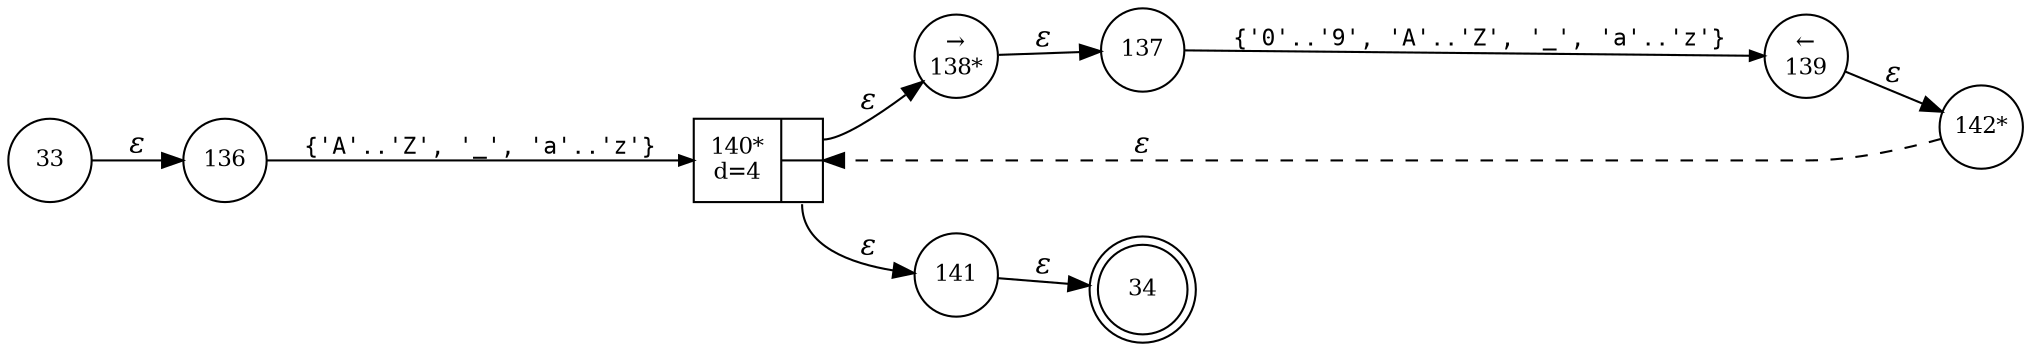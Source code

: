 digraph ATN {
rankdir=LR;
s34[fontsize=11, label="34", shape=doublecircle, fixedsize=true, width=.6];
s33[fontsize=11,label="33", shape=circle, fixedsize=true, width=.55, peripheries=1];
s136[fontsize=11,label="136", shape=circle, fixedsize=true, width=.55, peripheries=1];
s137[fontsize=11,label="137", shape=circle, fixedsize=true, width=.55, peripheries=1];
s138[fontsize=11,label="&rarr;\n138*", shape=circle, fixedsize=true, width=.55, peripheries=1];
s139[fontsize=11,label="&larr;\n139", shape=circle, fixedsize=true, width=.55, peripheries=1];
s140[fontsize=11,label="{140*\nd=4|{<p0>|<p1>}}", shape=record, fixedsize=false, peripheries=1];
s141[fontsize=11,label="141", shape=circle, fixedsize=true, width=.55, peripheries=1];
s142[fontsize=11,label="142*", shape=circle, fixedsize=true, width=.55, peripheries=1];
s33 -> s136 [fontname="Times-Italic", label="&epsilon;"];
s136 -> s140 [fontsize=11, fontname="Courier", arrowsize=.7, label = "{'A'..'Z', '_', 'a'..'z'}", arrowhead = normal];
s140:p0 -> s138 [fontname="Times-Italic", label="&epsilon;"];
s140:p1 -> s141 [fontname="Times-Italic", label="&epsilon;"];
s138 -> s137 [fontname="Times-Italic", label="&epsilon;"];
s141 -> s34 [fontname="Times-Italic", label="&epsilon;"];
s137 -> s139 [fontsize=11, fontname="Courier", arrowsize=.7, label = "{'0'..'9', 'A'..'Z', '_', 'a'..'z'}", arrowhead = normal];
s139 -> s142 [fontname="Times-Italic", label="&epsilon;"];
s142 -> s140 [fontname="Times-Italic", label="&epsilon;", style="dashed"];
}